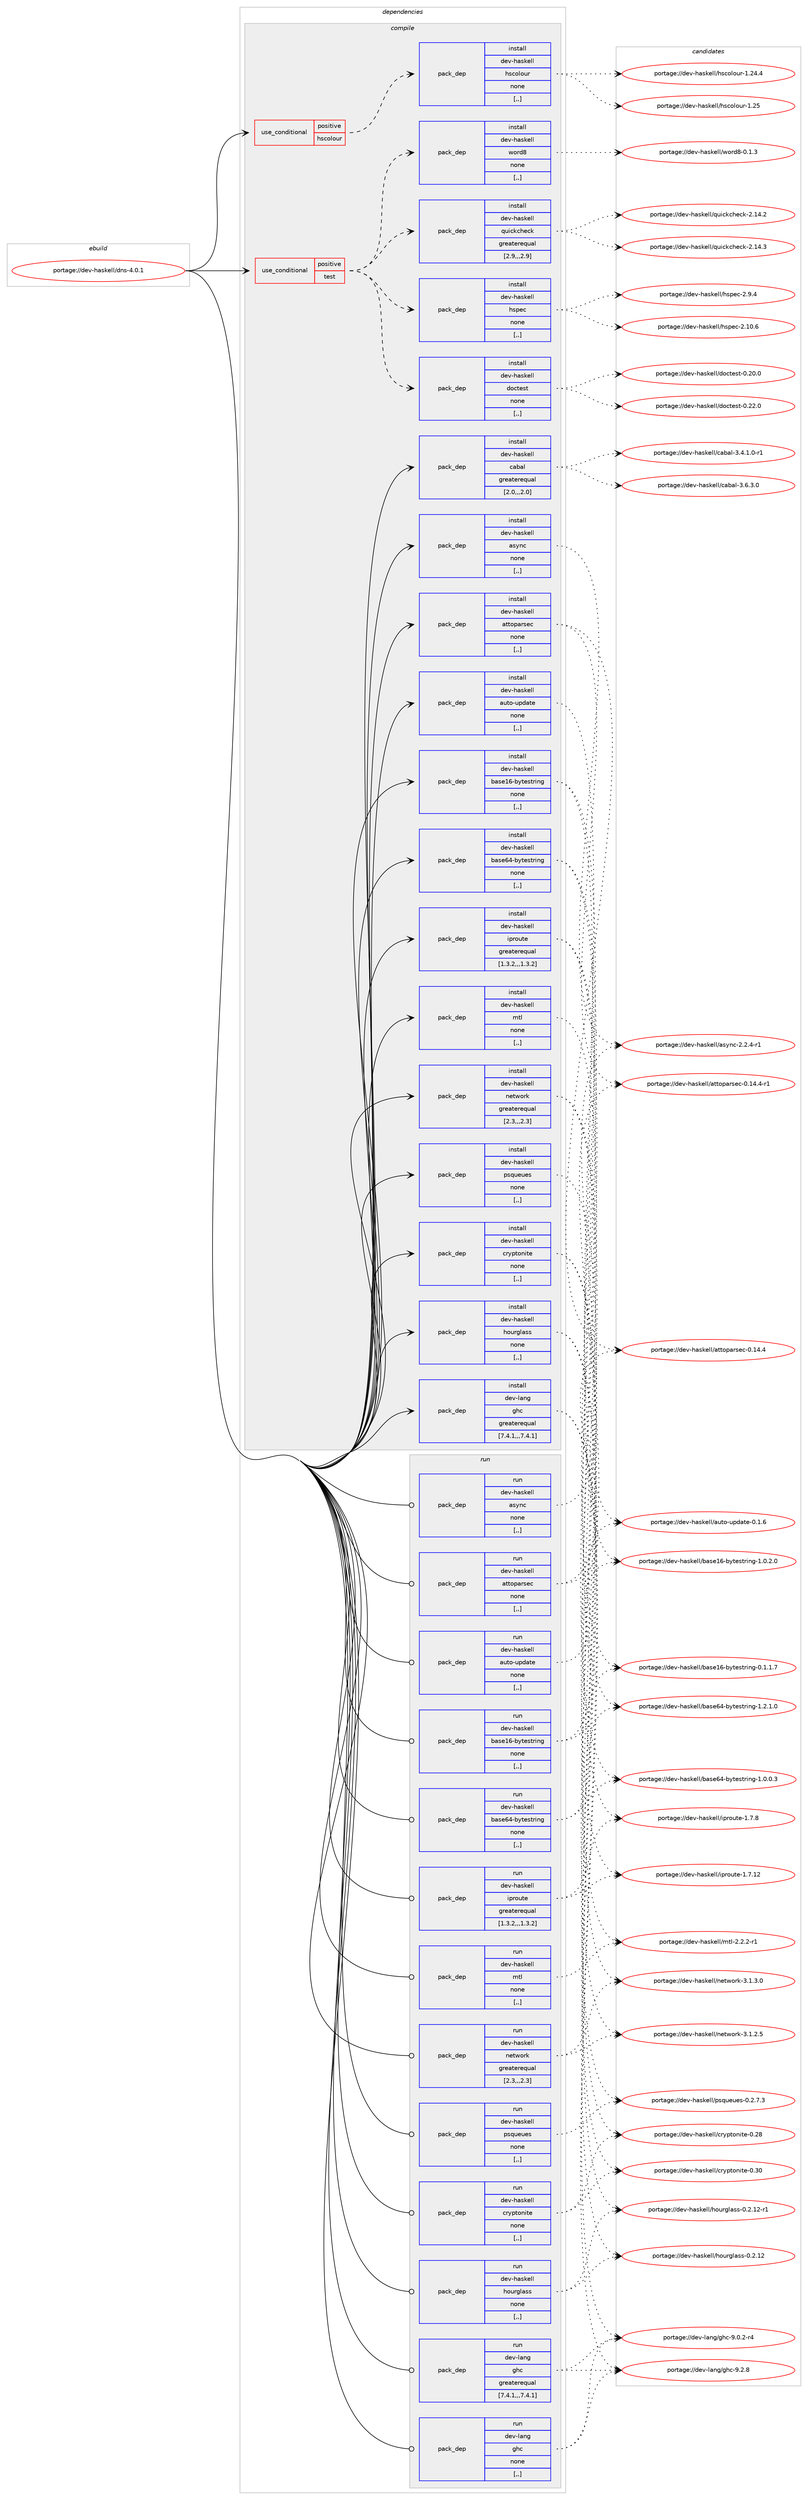 digraph prolog {

# *************
# Graph options
# *************

newrank=true;
concentrate=true;
compound=true;
graph [rankdir=LR,fontname=Helvetica,fontsize=10,ranksep=1.5];#, ranksep=2.5, nodesep=0.2];
edge  [arrowhead=vee];
node  [fontname=Helvetica,fontsize=10];

# **********
# The ebuild
# **********

subgraph cluster_leftcol {
color=gray;
label=<<i>ebuild</i>>;
id [label="portage://dev-haskell/dns-4.0.1", color=red, width=4, href="../dev-haskell/dns-4.0.1.svg"];
}

# ****************
# The dependencies
# ****************

subgraph cluster_midcol {
color=gray;
label=<<i>dependencies</i>>;
subgraph cluster_compile {
fillcolor="#eeeeee";
style=filled;
label=<<i>compile</i>>;
subgraph cond150497 {
dependency573742 [label=<<TABLE BORDER="0" CELLBORDER="1" CELLSPACING="0" CELLPADDING="4"><TR><TD ROWSPAN="3" CELLPADDING="10">use_conditional</TD></TR><TR><TD>positive</TD></TR><TR><TD>hscolour</TD></TR></TABLE>>, shape=none, color=red];
subgraph pack418671 {
dependency573743 [label=<<TABLE BORDER="0" CELLBORDER="1" CELLSPACING="0" CELLPADDING="4" WIDTH="220"><TR><TD ROWSPAN="6" CELLPADDING="30">pack_dep</TD></TR><TR><TD WIDTH="110">install</TD></TR><TR><TD>dev-haskell</TD></TR><TR><TD>hscolour</TD></TR><TR><TD>none</TD></TR><TR><TD>[,,]</TD></TR></TABLE>>, shape=none, color=blue];
}
dependency573742:e -> dependency573743:w [weight=20,style="dashed",arrowhead="vee"];
}
id:e -> dependency573742:w [weight=20,style="solid",arrowhead="vee"];
subgraph cond150498 {
dependency573744 [label=<<TABLE BORDER="0" CELLBORDER="1" CELLSPACING="0" CELLPADDING="4"><TR><TD ROWSPAN="3" CELLPADDING="10">use_conditional</TD></TR><TR><TD>positive</TD></TR><TR><TD>test</TD></TR></TABLE>>, shape=none, color=red];
subgraph pack418672 {
dependency573745 [label=<<TABLE BORDER="0" CELLBORDER="1" CELLSPACING="0" CELLPADDING="4" WIDTH="220"><TR><TD ROWSPAN="6" CELLPADDING="30">pack_dep</TD></TR><TR><TD WIDTH="110">install</TD></TR><TR><TD>dev-haskell</TD></TR><TR><TD>doctest</TD></TR><TR><TD>none</TD></TR><TR><TD>[,,]</TD></TR></TABLE>>, shape=none, color=blue];
}
dependency573744:e -> dependency573745:w [weight=20,style="dashed",arrowhead="vee"];
subgraph pack418673 {
dependency573746 [label=<<TABLE BORDER="0" CELLBORDER="1" CELLSPACING="0" CELLPADDING="4" WIDTH="220"><TR><TD ROWSPAN="6" CELLPADDING="30">pack_dep</TD></TR><TR><TD WIDTH="110">install</TD></TR><TR><TD>dev-haskell</TD></TR><TR><TD>hspec</TD></TR><TR><TD>none</TD></TR><TR><TD>[,,]</TD></TR></TABLE>>, shape=none, color=blue];
}
dependency573744:e -> dependency573746:w [weight=20,style="dashed",arrowhead="vee"];
subgraph pack418674 {
dependency573747 [label=<<TABLE BORDER="0" CELLBORDER="1" CELLSPACING="0" CELLPADDING="4" WIDTH="220"><TR><TD ROWSPAN="6" CELLPADDING="30">pack_dep</TD></TR><TR><TD WIDTH="110">install</TD></TR><TR><TD>dev-haskell</TD></TR><TR><TD>quickcheck</TD></TR><TR><TD>greaterequal</TD></TR><TR><TD>[2.9,,,2.9]</TD></TR></TABLE>>, shape=none, color=blue];
}
dependency573744:e -> dependency573747:w [weight=20,style="dashed",arrowhead="vee"];
subgraph pack418675 {
dependency573748 [label=<<TABLE BORDER="0" CELLBORDER="1" CELLSPACING="0" CELLPADDING="4" WIDTH="220"><TR><TD ROWSPAN="6" CELLPADDING="30">pack_dep</TD></TR><TR><TD WIDTH="110">install</TD></TR><TR><TD>dev-haskell</TD></TR><TR><TD>word8</TD></TR><TR><TD>none</TD></TR><TR><TD>[,,]</TD></TR></TABLE>>, shape=none, color=blue];
}
dependency573744:e -> dependency573748:w [weight=20,style="dashed",arrowhead="vee"];
}
id:e -> dependency573744:w [weight=20,style="solid",arrowhead="vee"];
subgraph pack418676 {
dependency573749 [label=<<TABLE BORDER="0" CELLBORDER="1" CELLSPACING="0" CELLPADDING="4" WIDTH="220"><TR><TD ROWSPAN="6" CELLPADDING="30">pack_dep</TD></TR><TR><TD WIDTH="110">install</TD></TR><TR><TD>dev-haskell</TD></TR><TR><TD>async</TD></TR><TR><TD>none</TD></TR><TR><TD>[,,]</TD></TR></TABLE>>, shape=none, color=blue];
}
id:e -> dependency573749:w [weight=20,style="solid",arrowhead="vee"];
subgraph pack418677 {
dependency573750 [label=<<TABLE BORDER="0" CELLBORDER="1" CELLSPACING="0" CELLPADDING="4" WIDTH="220"><TR><TD ROWSPAN="6" CELLPADDING="30">pack_dep</TD></TR><TR><TD WIDTH="110">install</TD></TR><TR><TD>dev-haskell</TD></TR><TR><TD>attoparsec</TD></TR><TR><TD>none</TD></TR><TR><TD>[,,]</TD></TR></TABLE>>, shape=none, color=blue];
}
id:e -> dependency573750:w [weight=20,style="solid",arrowhead="vee"];
subgraph pack418678 {
dependency573751 [label=<<TABLE BORDER="0" CELLBORDER="1" CELLSPACING="0" CELLPADDING="4" WIDTH="220"><TR><TD ROWSPAN="6" CELLPADDING="30">pack_dep</TD></TR><TR><TD WIDTH="110">install</TD></TR><TR><TD>dev-haskell</TD></TR><TR><TD>auto-update</TD></TR><TR><TD>none</TD></TR><TR><TD>[,,]</TD></TR></TABLE>>, shape=none, color=blue];
}
id:e -> dependency573751:w [weight=20,style="solid",arrowhead="vee"];
subgraph pack418679 {
dependency573752 [label=<<TABLE BORDER="0" CELLBORDER="1" CELLSPACING="0" CELLPADDING="4" WIDTH="220"><TR><TD ROWSPAN="6" CELLPADDING="30">pack_dep</TD></TR><TR><TD WIDTH="110">install</TD></TR><TR><TD>dev-haskell</TD></TR><TR><TD>base16-bytestring</TD></TR><TR><TD>none</TD></TR><TR><TD>[,,]</TD></TR></TABLE>>, shape=none, color=blue];
}
id:e -> dependency573752:w [weight=20,style="solid",arrowhead="vee"];
subgraph pack418680 {
dependency573753 [label=<<TABLE BORDER="0" CELLBORDER="1" CELLSPACING="0" CELLPADDING="4" WIDTH="220"><TR><TD ROWSPAN="6" CELLPADDING="30">pack_dep</TD></TR><TR><TD WIDTH="110">install</TD></TR><TR><TD>dev-haskell</TD></TR><TR><TD>base64-bytestring</TD></TR><TR><TD>none</TD></TR><TR><TD>[,,]</TD></TR></TABLE>>, shape=none, color=blue];
}
id:e -> dependency573753:w [weight=20,style="solid",arrowhead="vee"];
subgraph pack418681 {
dependency573754 [label=<<TABLE BORDER="0" CELLBORDER="1" CELLSPACING="0" CELLPADDING="4" WIDTH="220"><TR><TD ROWSPAN="6" CELLPADDING="30">pack_dep</TD></TR><TR><TD WIDTH="110">install</TD></TR><TR><TD>dev-haskell</TD></TR><TR><TD>cabal</TD></TR><TR><TD>greaterequal</TD></TR><TR><TD>[2.0,,,2.0]</TD></TR></TABLE>>, shape=none, color=blue];
}
id:e -> dependency573754:w [weight=20,style="solid",arrowhead="vee"];
subgraph pack418682 {
dependency573755 [label=<<TABLE BORDER="0" CELLBORDER="1" CELLSPACING="0" CELLPADDING="4" WIDTH="220"><TR><TD ROWSPAN="6" CELLPADDING="30">pack_dep</TD></TR><TR><TD WIDTH="110">install</TD></TR><TR><TD>dev-haskell</TD></TR><TR><TD>cryptonite</TD></TR><TR><TD>none</TD></TR><TR><TD>[,,]</TD></TR></TABLE>>, shape=none, color=blue];
}
id:e -> dependency573755:w [weight=20,style="solid",arrowhead="vee"];
subgraph pack418683 {
dependency573756 [label=<<TABLE BORDER="0" CELLBORDER="1" CELLSPACING="0" CELLPADDING="4" WIDTH="220"><TR><TD ROWSPAN="6" CELLPADDING="30">pack_dep</TD></TR><TR><TD WIDTH="110">install</TD></TR><TR><TD>dev-haskell</TD></TR><TR><TD>hourglass</TD></TR><TR><TD>none</TD></TR><TR><TD>[,,]</TD></TR></TABLE>>, shape=none, color=blue];
}
id:e -> dependency573756:w [weight=20,style="solid",arrowhead="vee"];
subgraph pack418684 {
dependency573757 [label=<<TABLE BORDER="0" CELLBORDER="1" CELLSPACING="0" CELLPADDING="4" WIDTH="220"><TR><TD ROWSPAN="6" CELLPADDING="30">pack_dep</TD></TR><TR><TD WIDTH="110">install</TD></TR><TR><TD>dev-haskell</TD></TR><TR><TD>iproute</TD></TR><TR><TD>greaterequal</TD></TR><TR><TD>[1.3.2,,,1.3.2]</TD></TR></TABLE>>, shape=none, color=blue];
}
id:e -> dependency573757:w [weight=20,style="solid",arrowhead="vee"];
subgraph pack418685 {
dependency573758 [label=<<TABLE BORDER="0" CELLBORDER="1" CELLSPACING="0" CELLPADDING="4" WIDTH="220"><TR><TD ROWSPAN="6" CELLPADDING="30">pack_dep</TD></TR><TR><TD WIDTH="110">install</TD></TR><TR><TD>dev-haskell</TD></TR><TR><TD>mtl</TD></TR><TR><TD>none</TD></TR><TR><TD>[,,]</TD></TR></TABLE>>, shape=none, color=blue];
}
id:e -> dependency573758:w [weight=20,style="solid",arrowhead="vee"];
subgraph pack418686 {
dependency573759 [label=<<TABLE BORDER="0" CELLBORDER="1" CELLSPACING="0" CELLPADDING="4" WIDTH="220"><TR><TD ROWSPAN="6" CELLPADDING="30">pack_dep</TD></TR><TR><TD WIDTH="110">install</TD></TR><TR><TD>dev-haskell</TD></TR><TR><TD>network</TD></TR><TR><TD>greaterequal</TD></TR><TR><TD>[2.3,,,2.3]</TD></TR></TABLE>>, shape=none, color=blue];
}
id:e -> dependency573759:w [weight=20,style="solid",arrowhead="vee"];
subgraph pack418687 {
dependency573760 [label=<<TABLE BORDER="0" CELLBORDER="1" CELLSPACING="0" CELLPADDING="4" WIDTH="220"><TR><TD ROWSPAN="6" CELLPADDING="30">pack_dep</TD></TR><TR><TD WIDTH="110">install</TD></TR><TR><TD>dev-haskell</TD></TR><TR><TD>psqueues</TD></TR><TR><TD>none</TD></TR><TR><TD>[,,]</TD></TR></TABLE>>, shape=none, color=blue];
}
id:e -> dependency573760:w [weight=20,style="solid",arrowhead="vee"];
subgraph pack418688 {
dependency573761 [label=<<TABLE BORDER="0" CELLBORDER="1" CELLSPACING="0" CELLPADDING="4" WIDTH="220"><TR><TD ROWSPAN="6" CELLPADDING="30">pack_dep</TD></TR><TR><TD WIDTH="110">install</TD></TR><TR><TD>dev-lang</TD></TR><TR><TD>ghc</TD></TR><TR><TD>greaterequal</TD></TR><TR><TD>[7.4.1,,,7.4.1]</TD></TR></TABLE>>, shape=none, color=blue];
}
id:e -> dependency573761:w [weight=20,style="solid",arrowhead="vee"];
}
subgraph cluster_compileandrun {
fillcolor="#eeeeee";
style=filled;
label=<<i>compile and run</i>>;
}
subgraph cluster_run {
fillcolor="#eeeeee";
style=filled;
label=<<i>run</i>>;
subgraph pack418689 {
dependency573762 [label=<<TABLE BORDER="0" CELLBORDER="1" CELLSPACING="0" CELLPADDING="4" WIDTH="220"><TR><TD ROWSPAN="6" CELLPADDING="30">pack_dep</TD></TR><TR><TD WIDTH="110">run</TD></TR><TR><TD>dev-haskell</TD></TR><TR><TD>async</TD></TR><TR><TD>none</TD></TR><TR><TD>[,,]</TD></TR></TABLE>>, shape=none, color=blue];
}
id:e -> dependency573762:w [weight=20,style="solid",arrowhead="odot"];
subgraph pack418690 {
dependency573763 [label=<<TABLE BORDER="0" CELLBORDER="1" CELLSPACING="0" CELLPADDING="4" WIDTH="220"><TR><TD ROWSPAN="6" CELLPADDING="30">pack_dep</TD></TR><TR><TD WIDTH="110">run</TD></TR><TR><TD>dev-haskell</TD></TR><TR><TD>attoparsec</TD></TR><TR><TD>none</TD></TR><TR><TD>[,,]</TD></TR></TABLE>>, shape=none, color=blue];
}
id:e -> dependency573763:w [weight=20,style="solid",arrowhead="odot"];
subgraph pack418691 {
dependency573764 [label=<<TABLE BORDER="0" CELLBORDER="1" CELLSPACING="0" CELLPADDING="4" WIDTH="220"><TR><TD ROWSPAN="6" CELLPADDING="30">pack_dep</TD></TR><TR><TD WIDTH="110">run</TD></TR><TR><TD>dev-haskell</TD></TR><TR><TD>auto-update</TD></TR><TR><TD>none</TD></TR><TR><TD>[,,]</TD></TR></TABLE>>, shape=none, color=blue];
}
id:e -> dependency573764:w [weight=20,style="solid",arrowhead="odot"];
subgraph pack418692 {
dependency573765 [label=<<TABLE BORDER="0" CELLBORDER="1" CELLSPACING="0" CELLPADDING="4" WIDTH="220"><TR><TD ROWSPAN="6" CELLPADDING="30">pack_dep</TD></TR><TR><TD WIDTH="110">run</TD></TR><TR><TD>dev-haskell</TD></TR><TR><TD>base16-bytestring</TD></TR><TR><TD>none</TD></TR><TR><TD>[,,]</TD></TR></TABLE>>, shape=none, color=blue];
}
id:e -> dependency573765:w [weight=20,style="solid",arrowhead="odot"];
subgraph pack418693 {
dependency573766 [label=<<TABLE BORDER="0" CELLBORDER="1" CELLSPACING="0" CELLPADDING="4" WIDTH="220"><TR><TD ROWSPAN="6" CELLPADDING="30">pack_dep</TD></TR><TR><TD WIDTH="110">run</TD></TR><TR><TD>dev-haskell</TD></TR><TR><TD>base64-bytestring</TD></TR><TR><TD>none</TD></TR><TR><TD>[,,]</TD></TR></TABLE>>, shape=none, color=blue];
}
id:e -> dependency573766:w [weight=20,style="solid",arrowhead="odot"];
subgraph pack418694 {
dependency573767 [label=<<TABLE BORDER="0" CELLBORDER="1" CELLSPACING="0" CELLPADDING="4" WIDTH="220"><TR><TD ROWSPAN="6" CELLPADDING="30">pack_dep</TD></TR><TR><TD WIDTH="110">run</TD></TR><TR><TD>dev-haskell</TD></TR><TR><TD>cryptonite</TD></TR><TR><TD>none</TD></TR><TR><TD>[,,]</TD></TR></TABLE>>, shape=none, color=blue];
}
id:e -> dependency573767:w [weight=20,style="solid",arrowhead="odot"];
subgraph pack418695 {
dependency573768 [label=<<TABLE BORDER="0" CELLBORDER="1" CELLSPACING="0" CELLPADDING="4" WIDTH="220"><TR><TD ROWSPAN="6" CELLPADDING="30">pack_dep</TD></TR><TR><TD WIDTH="110">run</TD></TR><TR><TD>dev-haskell</TD></TR><TR><TD>hourglass</TD></TR><TR><TD>none</TD></TR><TR><TD>[,,]</TD></TR></TABLE>>, shape=none, color=blue];
}
id:e -> dependency573768:w [weight=20,style="solid",arrowhead="odot"];
subgraph pack418696 {
dependency573769 [label=<<TABLE BORDER="0" CELLBORDER="1" CELLSPACING="0" CELLPADDING="4" WIDTH="220"><TR><TD ROWSPAN="6" CELLPADDING="30">pack_dep</TD></TR><TR><TD WIDTH="110">run</TD></TR><TR><TD>dev-haskell</TD></TR><TR><TD>iproute</TD></TR><TR><TD>greaterequal</TD></TR><TR><TD>[1.3.2,,,1.3.2]</TD></TR></TABLE>>, shape=none, color=blue];
}
id:e -> dependency573769:w [weight=20,style="solid",arrowhead="odot"];
subgraph pack418697 {
dependency573770 [label=<<TABLE BORDER="0" CELLBORDER="1" CELLSPACING="0" CELLPADDING="4" WIDTH="220"><TR><TD ROWSPAN="6" CELLPADDING="30">pack_dep</TD></TR><TR><TD WIDTH="110">run</TD></TR><TR><TD>dev-haskell</TD></TR><TR><TD>mtl</TD></TR><TR><TD>none</TD></TR><TR><TD>[,,]</TD></TR></TABLE>>, shape=none, color=blue];
}
id:e -> dependency573770:w [weight=20,style="solid",arrowhead="odot"];
subgraph pack418698 {
dependency573771 [label=<<TABLE BORDER="0" CELLBORDER="1" CELLSPACING="0" CELLPADDING="4" WIDTH="220"><TR><TD ROWSPAN="6" CELLPADDING="30">pack_dep</TD></TR><TR><TD WIDTH="110">run</TD></TR><TR><TD>dev-haskell</TD></TR><TR><TD>network</TD></TR><TR><TD>greaterequal</TD></TR><TR><TD>[2.3,,,2.3]</TD></TR></TABLE>>, shape=none, color=blue];
}
id:e -> dependency573771:w [weight=20,style="solid",arrowhead="odot"];
subgraph pack418699 {
dependency573772 [label=<<TABLE BORDER="0" CELLBORDER="1" CELLSPACING="0" CELLPADDING="4" WIDTH="220"><TR><TD ROWSPAN="6" CELLPADDING="30">pack_dep</TD></TR><TR><TD WIDTH="110">run</TD></TR><TR><TD>dev-haskell</TD></TR><TR><TD>psqueues</TD></TR><TR><TD>none</TD></TR><TR><TD>[,,]</TD></TR></TABLE>>, shape=none, color=blue];
}
id:e -> dependency573772:w [weight=20,style="solid",arrowhead="odot"];
subgraph pack418700 {
dependency573773 [label=<<TABLE BORDER="0" CELLBORDER="1" CELLSPACING="0" CELLPADDING="4" WIDTH="220"><TR><TD ROWSPAN="6" CELLPADDING="30">pack_dep</TD></TR><TR><TD WIDTH="110">run</TD></TR><TR><TD>dev-lang</TD></TR><TR><TD>ghc</TD></TR><TR><TD>greaterequal</TD></TR><TR><TD>[7.4.1,,,7.4.1]</TD></TR></TABLE>>, shape=none, color=blue];
}
id:e -> dependency573773:w [weight=20,style="solid",arrowhead="odot"];
subgraph pack418701 {
dependency573774 [label=<<TABLE BORDER="0" CELLBORDER="1" CELLSPACING="0" CELLPADDING="4" WIDTH="220"><TR><TD ROWSPAN="6" CELLPADDING="30">pack_dep</TD></TR><TR><TD WIDTH="110">run</TD></TR><TR><TD>dev-lang</TD></TR><TR><TD>ghc</TD></TR><TR><TD>none</TD></TR><TR><TD>[,,]</TD></TR></TABLE>>, shape=none, color=blue];
}
id:e -> dependency573774:w [weight=20,style="solid",arrowhead="odot"];
}
}

# **************
# The candidates
# **************

subgraph cluster_choices {
rank=same;
color=gray;
label=<<i>candidates</i>>;

subgraph choice418671 {
color=black;
nodesep=1;
choice100101118451049711510710110810847104115991111081111171144549465053 [label="portage://dev-haskell/hscolour-1.25", color=red, width=4,href="../dev-haskell/hscolour-1.25.svg"];
choice1001011184510497115107101108108471041159911110811111711445494650524652 [label="portage://dev-haskell/hscolour-1.24.4", color=red, width=4,href="../dev-haskell/hscolour-1.24.4.svg"];
dependency573743:e -> choice100101118451049711510710110810847104115991111081111171144549465053:w [style=dotted,weight="100"];
dependency573743:e -> choice1001011184510497115107101108108471041159911110811111711445494650524652:w [style=dotted,weight="100"];
}
subgraph choice418672 {
color=black;
nodesep=1;
choice1001011184510497115107101108108471001119911610111511645484650504648 [label="portage://dev-haskell/doctest-0.22.0", color=red, width=4,href="../dev-haskell/doctest-0.22.0.svg"];
choice1001011184510497115107101108108471001119911610111511645484650484648 [label="portage://dev-haskell/doctest-0.20.0", color=red, width=4,href="../dev-haskell/doctest-0.20.0.svg"];
dependency573745:e -> choice1001011184510497115107101108108471001119911610111511645484650504648:w [style=dotted,weight="100"];
dependency573745:e -> choice1001011184510497115107101108108471001119911610111511645484650484648:w [style=dotted,weight="100"];
}
subgraph choice418673 {
color=black;
nodesep=1;
choice1001011184510497115107101108108471041151121019945504649484654 [label="portage://dev-haskell/hspec-2.10.6", color=red, width=4,href="../dev-haskell/hspec-2.10.6.svg"];
choice10010111845104971151071011081084710411511210199455046574652 [label="portage://dev-haskell/hspec-2.9.4", color=red, width=4,href="../dev-haskell/hspec-2.9.4.svg"];
dependency573746:e -> choice1001011184510497115107101108108471041151121019945504649484654:w [style=dotted,weight="100"];
dependency573746:e -> choice10010111845104971151071011081084710411511210199455046574652:w [style=dotted,weight="100"];
}
subgraph choice418674 {
color=black;
nodesep=1;
choice10010111845104971151071011081084711311710599107991041019910745504649524651 [label="portage://dev-haskell/quickcheck-2.14.3", color=red, width=4,href="../dev-haskell/quickcheck-2.14.3.svg"];
choice10010111845104971151071011081084711311710599107991041019910745504649524650 [label="portage://dev-haskell/quickcheck-2.14.2", color=red, width=4,href="../dev-haskell/quickcheck-2.14.2.svg"];
dependency573747:e -> choice10010111845104971151071011081084711311710599107991041019910745504649524651:w [style=dotted,weight="100"];
dependency573747:e -> choice10010111845104971151071011081084711311710599107991041019910745504649524650:w [style=dotted,weight="100"];
}
subgraph choice418675 {
color=black;
nodesep=1;
choice10010111845104971151071011081084711911111410056454846494651 [label="portage://dev-haskell/word8-0.1.3", color=red, width=4,href="../dev-haskell/word8-0.1.3.svg"];
dependency573748:e -> choice10010111845104971151071011081084711911111410056454846494651:w [style=dotted,weight="100"];
}
subgraph choice418676 {
color=black;
nodesep=1;
choice10010111845104971151071011081084797115121110994550465046524511449 [label="portage://dev-haskell/async-2.2.4-r1", color=red, width=4,href="../dev-haskell/async-2.2.4-r1.svg"];
dependency573749:e -> choice10010111845104971151071011081084797115121110994550465046524511449:w [style=dotted,weight="100"];
}
subgraph choice418677 {
color=black;
nodesep=1;
choice100101118451049711510710110810847971161161111129711411510199454846495246524511449 [label="portage://dev-haskell/attoparsec-0.14.4-r1", color=red, width=4,href="../dev-haskell/attoparsec-0.14.4-r1.svg"];
choice10010111845104971151071011081084797116116111112971141151019945484649524652 [label="portage://dev-haskell/attoparsec-0.14.4", color=red, width=4,href="../dev-haskell/attoparsec-0.14.4.svg"];
dependency573750:e -> choice100101118451049711510710110810847971161161111129711411510199454846495246524511449:w [style=dotted,weight="100"];
dependency573750:e -> choice10010111845104971151071011081084797116116111112971141151019945484649524652:w [style=dotted,weight="100"];
}
subgraph choice418678 {
color=black;
nodesep=1;
choice100101118451049711510710110810847971171161114511711210097116101454846494654 [label="portage://dev-haskell/auto-update-0.1.6", color=red, width=4,href="../dev-haskell/auto-update-0.1.6.svg"];
dependency573751:e -> choice100101118451049711510710110810847971171161114511711210097116101454846494654:w [style=dotted,weight="100"];
}
subgraph choice418679 {
color=black;
nodesep=1;
choice1001011184510497115107101108108479897115101495445981211161011151161141051101034549464846504648 [label="portage://dev-haskell/base16-bytestring-1.0.2.0", color=red, width=4,href="../dev-haskell/base16-bytestring-1.0.2.0.svg"];
choice1001011184510497115107101108108479897115101495445981211161011151161141051101034548464946494655 [label="portage://dev-haskell/base16-bytestring-0.1.1.7", color=red, width=4,href="../dev-haskell/base16-bytestring-0.1.1.7.svg"];
dependency573752:e -> choice1001011184510497115107101108108479897115101495445981211161011151161141051101034549464846504648:w [style=dotted,weight="100"];
dependency573752:e -> choice1001011184510497115107101108108479897115101495445981211161011151161141051101034548464946494655:w [style=dotted,weight="100"];
}
subgraph choice418680 {
color=black;
nodesep=1;
choice1001011184510497115107101108108479897115101545245981211161011151161141051101034549465046494648 [label="portage://dev-haskell/base64-bytestring-1.2.1.0", color=red, width=4,href="../dev-haskell/base64-bytestring-1.2.1.0.svg"];
choice1001011184510497115107101108108479897115101545245981211161011151161141051101034549464846484651 [label="portage://dev-haskell/base64-bytestring-1.0.0.3", color=red, width=4,href="../dev-haskell/base64-bytestring-1.0.0.3.svg"];
dependency573753:e -> choice1001011184510497115107101108108479897115101545245981211161011151161141051101034549465046494648:w [style=dotted,weight="100"];
dependency573753:e -> choice1001011184510497115107101108108479897115101545245981211161011151161141051101034549464846484651:w [style=dotted,weight="100"];
}
subgraph choice418681 {
color=black;
nodesep=1;
choice100101118451049711510710110810847999798971084551465446514648 [label="portage://dev-haskell/cabal-3.6.3.0", color=red, width=4,href="../dev-haskell/cabal-3.6.3.0.svg"];
choice1001011184510497115107101108108479997989710845514652464946484511449 [label="portage://dev-haskell/cabal-3.4.1.0-r1", color=red, width=4,href="../dev-haskell/cabal-3.4.1.0-r1.svg"];
dependency573754:e -> choice100101118451049711510710110810847999798971084551465446514648:w [style=dotted,weight="100"];
dependency573754:e -> choice1001011184510497115107101108108479997989710845514652464946484511449:w [style=dotted,weight="100"];
}
subgraph choice418682 {
color=black;
nodesep=1;
choice100101118451049711510710110810847991141211121161111101051161014548465148 [label="portage://dev-haskell/cryptonite-0.30", color=red, width=4,href="../dev-haskell/cryptonite-0.30.svg"];
choice100101118451049711510710110810847991141211121161111101051161014548465056 [label="portage://dev-haskell/cryptonite-0.28", color=red, width=4,href="../dev-haskell/cryptonite-0.28.svg"];
dependency573755:e -> choice100101118451049711510710110810847991141211121161111101051161014548465148:w [style=dotted,weight="100"];
dependency573755:e -> choice100101118451049711510710110810847991141211121161111101051161014548465056:w [style=dotted,weight="100"];
}
subgraph choice418683 {
color=black;
nodesep=1;
choice10010111845104971151071011081084710411111711410310897115115454846504649504511449 [label="portage://dev-haskell/hourglass-0.2.12-r1", color=red, width=4,href="../dev-haskell/hourglass-0.2.12-r1.svg"];
choice1001011184510497115107101108108471041111171141031089711511545484650464950 [label="portage://dev-haskell/hourglass-0.2.12", color=red, width=4,href="../dev-haskell/hourglass-0.2.12.svg"];
dependency573756:e -> choice10010111845104971151071011081084710411111711410310897115115454846504649504511449:w [style=dotted,weight="100"];
dependency573756:e -> choice1001011184510497115107101108108471041111171141031089711511545484650464950:w [style=dotted,weight="100"];
}
subgraph choice418684 {
color=black;
nodesep=1;
choice10010111845104971151071011081084710511211411111711610145494655464950 [label="portage://dev-haskell/iproute-1.7.12", color=red, width=4,href="../dev-haskell/iproute-1.7.12.svg"];
choice100101118451049711510710110810847105112114111117116101454946554656 [label="portage://dev-haskell/iproute-1.7.8", color=red, width=4,href="../dev-haskell/iproute-1.7.8.svg"];
dependency573757:e -> choice10010111845104971151071011081084710511211411111711610145494655464950:w [style=dotted,weight="100"];
dependency573757:e -> choice100101118451049711510710110810847105112114111117116101454946554656:w [style=dotted,weight="100"];
}
subgraph choice418685 {
color=black;
nodesep=1;
choice1001011184510497115107101108108471091161084550465046504511449 [label="portage://dev-haskell/mtl-2.2.2-r1", color=red, width=4,href="../dev-haskell/mtl-2.2.2-r1.svg"];
dependency573758:e -> choice1001011184510497115107101108108471091161084550465046504511449:w [style=dotted,weight="100"];
}
subgraph choice418686 {
color=black;
nodesep=1;
choice1001011184510497115107101108108471101011161191111141074551464946514648 [label="portage://dev-haskell/network-3.1.3.0", color=red, width=4,href="../dev-haskell/network-3.1.3.0.svg"];
choice1001011184510497115107101108108471101011161191111141074551464946504653 [label="portage://dev-haskell/network-3.1.2.5", color=red, width=4,href="../dev-haskell/network-3.1.2.5.svg"];
dependency573759:e -> choice1001011184510497115107101108108471101011161191111141074551464946514648:w [style=dotted,weight="100"];
dependency573759:e -> choice1001011184510497115107101108108471101011161191111141074551464946504653:w [style=dotted,weight="100"];
}
subgraph choice418687 {
color=black;
nodesep=1;
choice1001011184510497115107101108108471121151131171011171011154548465046554651 [label="portage://dev-haskell/psqueues-0.2.7.3", color=red, width=4,href="../dev-haskell/psqueues-0.2.7.3.svg"];
dependency573760:e -> choice1001011184510497115107101108108471121151131171011171011154548465046554651:w [style=dotted,weight="100"];
}
subgraph choice418688 {
color=black;
nodesep=1;
choice10010111845108971101034710310499455746504656 [label="portage://dev-lang/ghc-9.2.8", color=red, width=4,href="../dev-lang/ghc-9.2.8.svg"];
choice100101118451089711010347103104994557464846504511452 [label="portage://dev-lang/ghc-9.0.2-r4", color=red, width=4,href="../dev-lang/ghc-9.0.2-r4.svg"];
dependency573761:e -> choice10010111845108971101034710310499455746504656:w [style=dotted,weight="100"];
dependency573761:e -> choice100101118451089711010347103104994557464846504511452:w [style=dotted,weight="100"];
}
subgraph choice418689 {
color=black;
nodesep=1;
choice10010111845104971151071011081084797115121110994550465046524511449 [label="portage://dev-haskell/async-2.2.4-r1", color=red, width=4,href="../dev-haskell/async-2.2.4-r1.svg"];
dependency573762:e -> choice10010111845104971151071011081084797115121110994550465046524511449:w [style=dotted,weight="100"];
}
subgraph choice418690 {
color=black;
nodesep=1;
choice100101118451049711510710110810847971161161111129711411510199454846495246524511449 [label="portage://dev-haskell/attoparsec-0.14.4-r1", color=red, width=4,href="../dev-haskell/attoparsec-0.14.4-r1.svg"];
choice10010111845104971151071011081084797116116111112971141151019945484649524652 [label="portage://dev-haskell/attoparsec-0.14.4", color=red, width=4,href="../dev-haskell/attoparsec-0.14.4.svg"];
dependency573763:e -> choice100101118451049711510710110810847971161161111129711411510199454846495246524511449:w [style=dotted,weight="100"];
dependency573763:e -> choice10010111845104971151071011081084797116116111112971141151019945484649524652:w [style=dotted,weight="100"];
}
subgraph choice418691 {
color=black;
nodesep=1;
choice100101118451049711510710110810847971171161114511711210097116101454846494654 [label="portage://dev-haskell/auto-update-0.1.6", color=red, width=4,href="../dev-haskell/auto-update-0.1.6.svg"];
dependency573764:e -> choice100101118451049711510710110810847971171161114511711210097116101454846494654:w [style=dotted,weight="100"];
}
subgraph choice418692 {
color=black;
nodesep=1;
choice1001011184510497115107101108108479897115101495445981211161011151161141051101034549464846504648 [label="portage://dev-haskell/base16-bytestring-1.0.2.0", color=red, width=4,href="../dev-haskell/base16-bytestring-1.0.2.0.svg"];
choice1001011184510497115107101108108479897115101495445981211161011151161141051101034548464946494655 [label="portage://dev-haskell/base16-bytestring-0.1.1.7", color=red, width=4,href="../dev-haskell/base16-bytestring-0.1.1.7.svg"];
dependency573765:e -> choice1001011184510497115107101108108479897115101495445981211161011151161141051101034549464846504648:w [style=dotted,weight="100"];
dependency573765:e -> choice1001011184510497115107101108108479897115101495445981211161011151161141051101034548464946494655:w [style=dotted,weight="100"];
}
subgraph choice418693 {
color=black;
nodesep=1;
choice1001011184510497115107101108108479897115101545245981211161011151161141051101034549465046494648 [label="portage://dev-haskell/base64-bytestring-1.2.1.0", color=red, width=4,href="../dev-haskell/base64-bytestring-1.2.1.0.svg"];
choice1001011184510497115107101108108479897115101545245981211161011151161141051101034549464846484651 [label="portage://dev-haskell/base64-bytestring-1.0.0.3", color=red, width=4,href="../dev-haskell/base64-bytestring-1.0.0.3.svg"];
dependency573766:e -> choice1001011184510497115107101108108479897115101545245981211161011151161141051101034549465046494648:w [style=dotted,weight="100"];
dependency573766:e -> choice1001011184510497115107101108108479897115101545245981211161011151161141051101034549464846484651:w [style=dotted,weight="100"];
}
subgraph choice418694 {
color=black;
nodesep=1;
choice100101118451049711510710110810847991141211121161111101051161014548465148 [label="portage://dev-haskell/cryptonite-0.30", color=red, width=4,href="../dev-haskell/cryptonite-0.30.svg"];
choice100101118451049711510710110810847991141211121161111101051161014548465056 [label="portage://dev-haskell/cryptonite-0.28", color=red, width=4,href="../dev-haskell/cryptonite-0.28.svg"];
dependency573767:e -> choice100101118451049711510710110810847991141211121161111101051161014548465148:w [style=dotted,weight="100"];
dependency573767:e -> choice100101118451049711510710110810847991141211121161111101051161014548465056:w [style=dotted,weight="100"];
}
subgraph choice418695 {
color=black;
nodesep=1;
choice10010111845104971151071011081084710411111711410310897115115454846504649504511449 [label="portage://dev-haskell/hourglass-0.2.12-r1", color=red, width=4,href="../dev-haskell/hourglass-0.2.12-r1.svg"];
choice1001011184510497115107101108108471041111171141031089711511545484650464950 [label="portage://dev-haskell/hourglass-0.2.12", color=red, width=4,href="../dev-haskell/hourglass-0.2.12.svg"];
dependency573768:e -> choice10010111845104971151071011081084710411111711410310897115115454846504649504511449:w [style=dotted,weight="100"];
dependency573768:e -> choice1001011184510497115107101108108471041111171141031089711511545484650464950:w [style=dotted,weight="100"];
}
subgraph choice418696 {
color=black;
nodesep=1;
choice10010111845104971151071011081084710511211411111711610145494655464950 [label="portage://dev-haskell/iproute-1.7.12", color=red, width=4,href="../dev-haskell/iproute-1.7.12.svg"];
choice100101118451049711510710110810847105112114111117116101454946554656 [label="portage://dev-haskell/iproute-1.7.8", color=red, width=4,href="../dev-haskell/iproute-1.7.8.svg"];
dependency573769:e -> choice10010111845104971151071011081084710511211411111711610145494655464950:w [style=dotted,weight="100"];
dependency573769:e -> choice100101118451049711510710110810847105112114111117116101454946554656:w [style=dotted,weight="100"];
}
subgraph choice418697 {
color=black;
nodesep=1;
choice1001011184510497115107101108108471091161084550465046504511449 [label="portage://dev-haskell/mtl-2.2.2-r1", color=red, width=4,href="../dev-haskell/mtl-2.2.2-r1.svg"];
dependency573770:e -> choice1001011184510497115107101108108471091161084550465046504511449:w [style=dotted,weight="100"];
}
subgraph choice418698 {
color=black;
nodesep=1;
choice1001011184510497115107101108108471101011161191111141074551464946514648 [label="portage://dev-haskell/network-3.1.3.0", color=red, width=4,href="../dev-haskell/network-3.1.3.0.svg"];
choice1001011184510497115107101108108471101011161191111141074551464946504653 [label="portage://dev-haskell/network-3.1.2.5", color=red, width=4,href="../dev-haskell/network-3.1.2.5.svg"];
dependency573771:e -> choice1001011184510497115107101108108471101011161191111141074551464946514648:w [style=dotted,weight="100"];
dependency573771:e -> choice1001011184510497115107101108108471101011161191111141074551464946504653:w [style=dotted,weight="100"];
}
subgraph choice418699 {
color=black;
nodesep=1;
choice1001011184510497115107101108108471121151131171011171011154548465046554651 [label="portage://dev-haskell/psqueues-0.2.7.3", color=red, width=4,href="../dev-haskell/psqueues-0.2.7.3.svg"];
dependency573772:e -> choice1001011184510497115107101108108471121151131171011171011154548465046554651:w [style=dotted,weight="100"];
}
subgraph choice418700 {
color=black;
nodesep=1;
choice10010111845108971101034710310499455746504656 [label="portage://dev-lang/ghc-9.2.8", color=red, width=4,href="../dev-lang/ghc-9.2.8.svg"];
choice100101118451089711010347103104994557464846504511452 [label="portage://dev-lang/ghc-9.0.2-r4", color=red, width=4,href="../dev-lang/ghc-9.0.2-r4.svg"];
dependency573773:e -> choice10010111845108971101034710310499455746504656:w [style=dotted,weight="100"];
dependency573773:e -> choice100101118451089711010347103104994557464846504511452:w [style=dotted,weight="100"];
}
subgraph choice418701 {
color=black;
nodesep=1;
choice10010111845108971101034710310499455746504656 [label="portage://dev-lang/ghc-9.2.8", color=red, width=4,href="../dev-lang/ghc-9.2.8.svg"];
choice100101118451089711010347103104994557464846504511452 [label="portage://dev-lang/ghc-9.0.2-r4", color=red, width=4,href="../dev-lang/ghc-9.0.2-r4.svg"];
dependency573774:e -> choice10010111845108971101034710310499455746504656:w [style=dotted,weight="100"];
dependency573774:e -> choice100101118451089711010347103104994557464846504511452:w [style=dotted,weight="100"];
}
}

}
